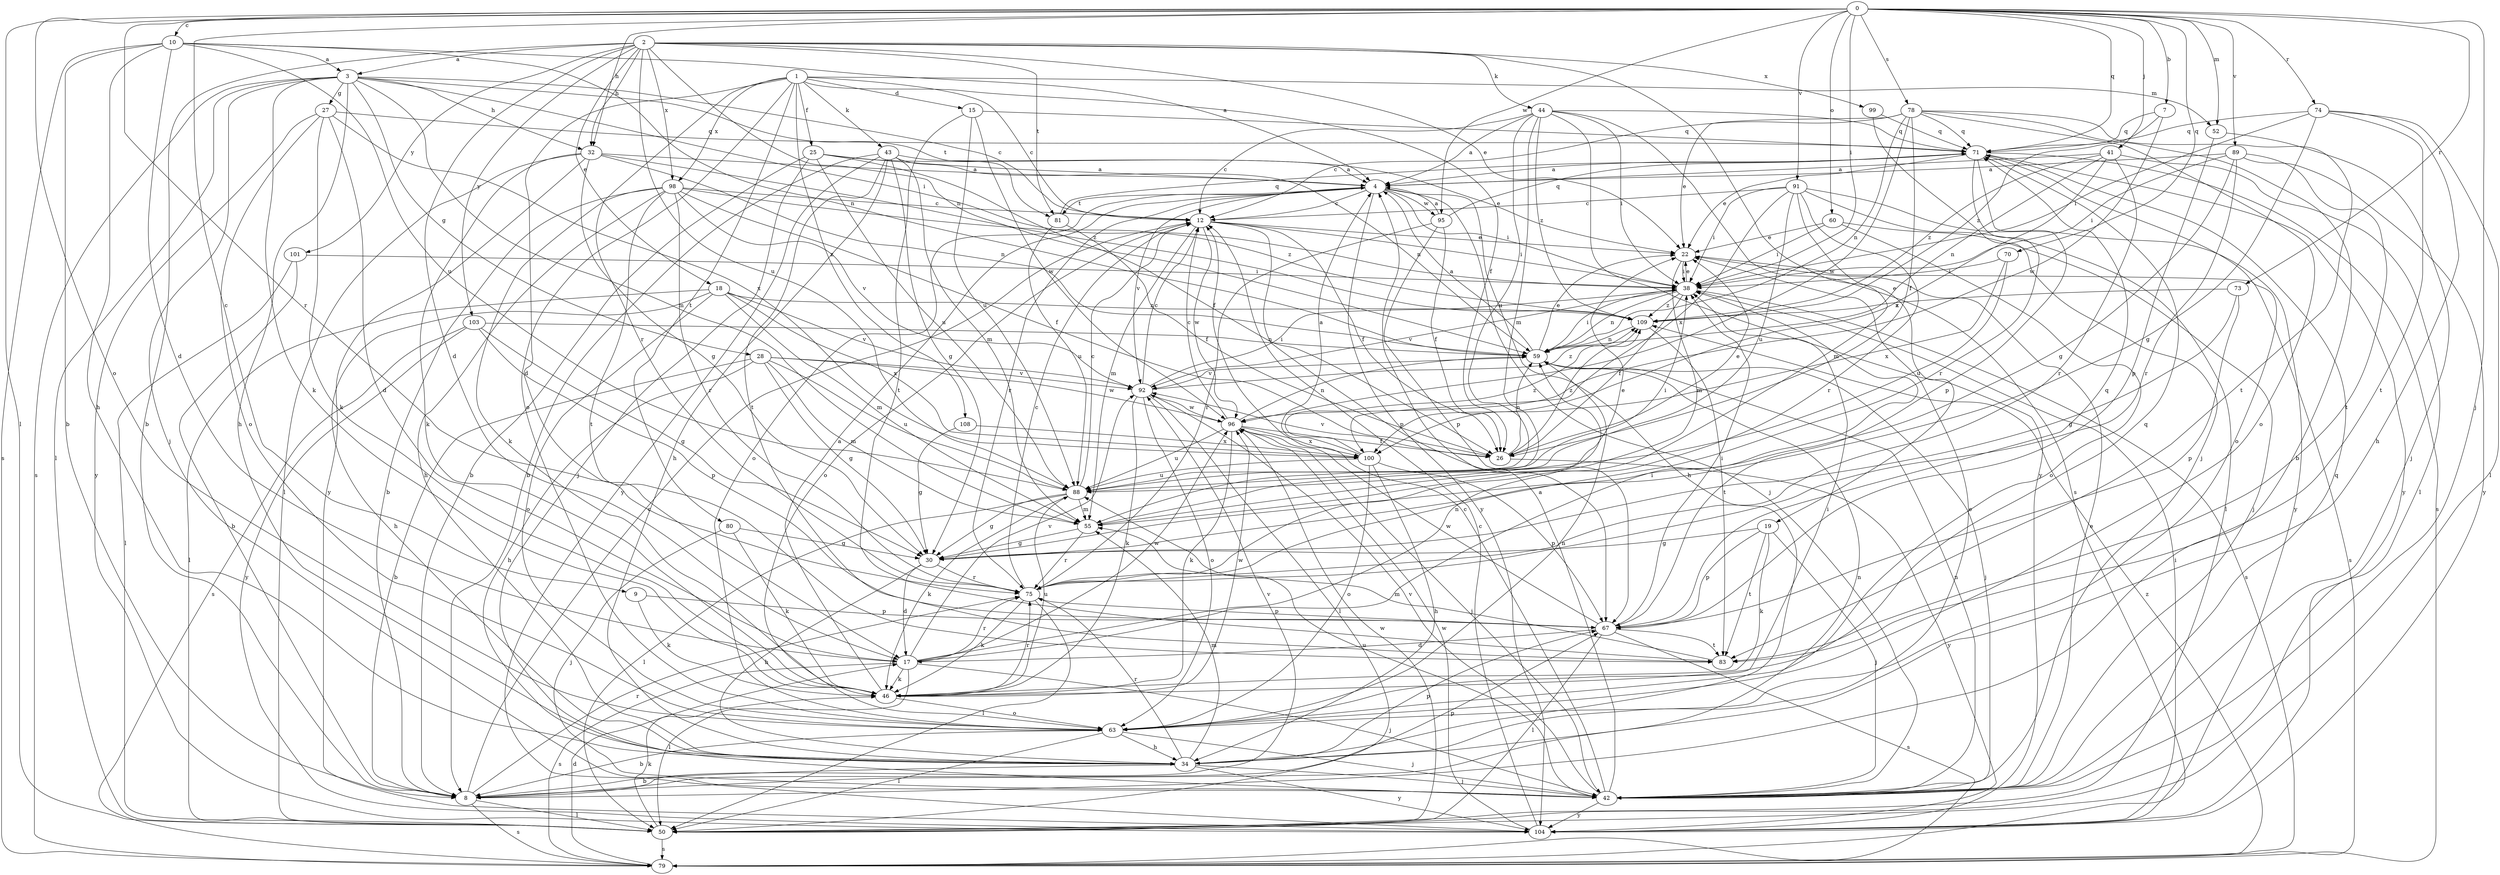 strict digraph  {
0;
1;
2;
3;
4;
7;
8;
9;
10;
12;
15;
17;
18;
19;
22;
25;
26;
27;
28;
30;
32;
34;
38;
41;
42;
43;
44;
46;
50;
52;
55;
59;
60;
63;
67;
70;
71;
73;
74;
75;
78;
79;
80;
81;
83;
88;
89;
91;
92;
95;
96;
98;
99;
100;
101;
103;
104;
108;
109;
0 -> 7  [label=b];
0 -> 9  [label=c];
0 -> 10  [label=c];
0 -> 32  [label=h];
0 -> 38  [label=i];
0 -> 41  [label=j];
0 -> 42  [label=j];
0 -> 50  [label=l];
0 -> 52  [label=m];
0 -> 60  [label=o];
0 -> 63  [label=o];
0 -> 70  [label=q];
0 -> 71  [label=q];
0 -> 73  [label=r];
0 -> 74  [label=r];
0 -> 75  [label=r];
0 -> 78  [label=s];
0 -> 89  [label=v];
0 -> 91  [label=v];
0 -> 95  [label=w];
1 -> 12  [label=c];
1 -> 15  [label=d];
1 -> 17  [label=d];
1 -> 25  [label=f];
1 -> 26  [label=f];
1 -> 43  [label=k];
1 -> 52  [label=m];
1 -> 63  [label=o];
1 -> 75  [label=r];
1 -> 80  [label=t];
1 -> 98  [label=x];
1 -> 108  [label=z];
2 -> 3  [label=a];
2 -> 8  [label=b];
2 -> 17  [label=d];
2 -> 18  [label=e];
2 -> 19  [label=e];
2 -> 22  [label=e];
2 -> 32  [label=h];
2 -> 44  [label=k];
2 -> 59  [label=n];
2 -> 81  [label=t];
2 -> 88  [label=u];
2 -> 98  [label=x];
2 -> 99  [label=x];
2 -> 101  [label=y];
2 -> 103  [label=y];
3 -> 12  [label=c];
3 -> 27  [label=g];
3 -> 28  [label=g];
3 -> 32  [label=h];
3 -> 34  [label=h];
3 -> 38  [label=i];
3 -> 42  [label=j];
3 -> 46  [label=k];
3 -> 50  [label=l];
3 -> 55  [label=m];
3 -> 79  [label=s];
3 -> 81  [label=t];
4 -> 12  [label=c];
4 -> 34  [label=h];
4 -> 38  [label=i];
4 -> 42  [label=j];
4 -> 63  [label=o];
4 -> 75  [label=r];
4 -> 81  [label=t];
4 -> 92  [label=v];
4 -> 95  [label=w];
4 -> 104  [label=y];
7 -> 71  [label=q];
7 -> 96  [label=w];
7 -> 109  [label=z];
8 -> 12  [label=c];
8 -> 50  [label=l];
8 -> 59  [label=n];
8 -> 67  [label=p];
8 -> 75  [label=r];
8 -> 79  [label=s];
8 -> 92  [label=v];
9 -> 46  [label=k];
9 -> 67  [label=p];
10 -> 3  [label=a];
10 -> 4  [label=a];
10 -> 8  [label=b];
10 -> 17  [label=d];
10 -> 34  [label=h];
10 -> 59  [label=n];
10 -> 79  [label=s];
10 -> 88  [label=u];
12 -> 22  [label=e];
12 -> 26  [label=f];
12 -> 38  [label=i];
12 -> 55  [label=m];
12 -> 63  [label=o];
12 -> 67  [label=p];
12 -> 96  [label=w];
15 -> 71  [label=q];
15 -> 83  [label=t];
15 -> 88  [label=u];
15 -> 96  [label=w];
17 -> 38  [label=i];
17 -> 42  [label=j];
17 -> 46  [label=k];
17 -> 50  [label=l];
17 -> 59  [label=n];
17 -> 75  [label=r];
17 -> 79  [label=s];
17 -> 92  [label=v];
17 -> 96  [label=w];
18 -> 34  [label=h];
18 -> 50  [label=l];
18 -> 55  [label=m];
18 -> 63  [label=o];
18 -> 92  [label=v];
18 -> 100  [label=x];
18 -> 109  [label=z];
19 -> 30  [label=g];
19 -> 42  [label=j];
19 -> 46  [label=k];
19 -> 67  [label=p];
19 -> 83  [label=t];
22 -> 38  [label=i];
22 -> 55  [label=m];
22 -> 79  [label=s];
25 -> 4  [label=a];
25 -> 8  [label=b];
25 -> 22  [label=e];
25 -> 26  [label=f];
25 -> 42  [label=j];
25 -> 88  [label=u];
26 -> 22  [label=e];
26 -> 59  [label=n];
26 -> 92  [label=v];
26 -> 104  [label=y];
26 -> 109  [label=z];
27 -> 17  [label=d];
27 -> 46  [label=k];
27 -> 63  [label=o];
27 -> 71  [label=q];
27 -> 100  [label=x];
27 -> 104  [label=y];
28 -> 8  [label=b];
28 -> 30  [label=g];
28 -> 34  [label=h];
28 -> 55  [label=m];
28 -> 88  [label=u];
28 -> 92  [label=v];
28 -> 96  [label=w];
30 -> 17  [label=d];
30 -> 34  [label=h];
30 -> 75  [label=r];
32 -> 4  [label=a];
32 -> 30  [label=g];
32 -> 46  [label=k];
32 -> 50  [label=l];
32 -> 59  [label=n];
32 -> 104  [label=y];
32 -> 109  [label=z];
34 -> 8  [label=b];
34 -> 22  [label=e];
34 -> 42  [label=j];
34 -> 55  [label=m];
34 -> 67  [label=p];
34 -> 75  [label=r];
34 -> 104  [label=y];
38 -> 22  [label=e];
38 -> 26  [label=f];
38 -> 59  [label=n];
38 -> 79  [label=s];
38 -> 92  [label=v];
38 -> 109  [label=z];
41 -> 4  [label=a];
41 -> 50  [label=l];
41 -> 59  [label=n];
41 -> 75  [label=r];
41 -> 100  [label=x];
41 -> 109  [label=z];
42 -> 4  [label=a];
42 -> 12  [label=c];
42 -> 22  [label=e];
42 -> 59  [label=n];
42 -> 71  [label=q];
42 -> 88  [label=u];
42 -> 92  [label=v];
42 -> 104  [label=y];
43 -> 4  [label=a];
43 -> 8  [label=b];
43 -> 30  [label=g];
43 -> 34  [label=h];
43 -> 55  [label=m];
43 -> 59  [label=n];
43 -> 83  [label=t];
43 -> 104  [label=y];
44 -> 4  [label=a];
44 -> 12  [label=c];
44 -> 38  [label=i];
44 -> 55  [label=m];
44 -> 71  [label=q];
44 -> 79  [label=s];
44 -> 88  [label=u];
44 -> 104  [label=y];
44 -> 109  [label=z];
46 -> 4  [label=a];
46 -> 63  [label=o];
46 -> 71  [label=q];
46 -> 75  [label=r];
46 -> 88  [label=u];
46 -> 96  [label=w];
50 -> 46  [label=k];
50 -> 79  [label=s];
50 -> 96  [label=w];
52 -> 42  [label=j];
52 -> 67  [label=p];
55 -> 22  [label=e];
55 -> 30  [label=g];
55 -> 75  [label=r];
59 -> 4  [label=a];
59 -> 22  [label=e];
59 -> 38  [label=i];
59 -> 42  [label=j];
59 -> 92  [label=v];
60 -> 22  [label=e];
60 -> 38  [label=i];
60 -> 42  [label=j];
60 -> 63  [label=o];
63 -> 8  [label=b];
63 -> 34  [label=h];
63 -> 38  [label=i];
63 -> 42  [label=j];
63 -> 50  [label=l];
63 -> 59  [label=n];
67 -> 17  [label=d];
67 -> 38  [label=i];
67 -> 50  [label=l];
67 -> 71  [label=q];
67 -> 79  [label=s];
67 -> 83  [label=t];
67 -> 96  [label=w];
70 -> 38  [label=i];
70 -> 88  [label=u];
70 -> 100  [label=x];
71 -> 4  [label=a];
71 -> 22  [label=e];
71 -> 63  [label=o];
71 -> 67  [label=p];
71 -> 75  [label=r];
71 -> 79  [label=s];
71 -> 104  [label=y];
73 -> 30  [label=g];
73 -> 67  [label=p];
73 -> 109  [label=z];
74 -> 30  [label=g];
74 -> 34  [label=h];
74 -> 38  [label=i];
74 -> 50  [label=l];
74 -> 71  [label=q];
74 -> 83  [label=t];
75 -> 12  [label=c];
75 -> 46  [label=k];
75 -> 50  [label=l];
75 -> 67  [label=p];
78 -> 8  [label=b];
78 -> 12  [label=c];
78 -> 22  [label=e];
78 -> 26  [label=f];
78 -> 59  [label=n];
78 -> 63  [label=o];
78 -> 71  [label=q];
78 -> 83  [label=t];
78 -> 96  [label=w];
79 -> 17  [label=d];
79 -> 109  [label=z];
80 -> 30  [label=g];
80 -> 42  [label=j];
80 -> 46  [label=k];
81 -> 26  [label=f];
81 -> 71  [label=q];
81 -> 88  [label=u];
83 -> 55  [label=m];
88 -> 12  [label=c];
88 -> 30  [label=g];
88 -> 38  [label=i];
88 -> 46  [label=k];
88 -> 50  [label=l];
88 -> 55  [label=m];
89 -> 4  [label=a];
89 -> 30  [label=g];
89 -> 38  [label=i];
89 -> 75  [label=r];
89 -> 83  [label=t];
89 -> 104  [label=y];
91 -> 12  [label=c];
91 -> 38  [label=i];
91 -> 50  [label=l];
91 -> 55  [label=m];
91 -> 75  [label=r];
91 -> 88  [label=u];
91 -> 100  [label=x];
91 -> 104  [label=y];
92 -> 12  [label=c];
92 -> 38  [label=i];
92 -> 46  [label=k];
92 -> 50  [label=l];
92 -> 63  [label=o];
92 -> 96  [label=w];
92 -> 109  [label=z];
95 -> 4  [label=a];
95 -> 26  [label=f];
95 -> 67  [label=p];
95 -> 71  [label=q];
95 -> 75  [label=r];
96 -> 12  [label=c];
96 -> 26  [label=f];
96 -> 42  [label=j];
96 -> 46  [label=k];
96 -> 59  [label=n];
96 -> 88  [label=u];
96 -> 100  [label=x];
98 -> 8  [label=b];
98 -> 12  [label=c];
98 -> 26  [label=f];
98 -> 34  [label=h];
98 -> 46  [label=k];
98 -> 75  [label=r];
98 -> 83  [label=t];
98 -> 92  [label=v];
98 -> 109  [label=z];
99 -> 42  [label=j];
99 -> 71  [label=q];
100 -> 4  [label=a];
100 -> 34  [label=h];
100 -> 63  [label=o];
100 -> 67  [label=p];
100 -> 88  [label=u];
100 -> 109  [label=z];
101 -> 8  [label=b];
101 -> 38  [label=i];
101 -> 50  [label=l];
103 -> 30  [label=g];
103 -> 59  [label=n];
103 -> 67  [label=p];
103 -> 79  [label=s];
103 -> 104  [label=y];
104 -> 12  [label=c];
104 -> 38  [label=i];
104 -> 96  [label=w];
108 -> 30  [label=g];
108 -> 100  [label=x];
109 -> 59  [label=n];
109 -> 83  [label=t];
}
